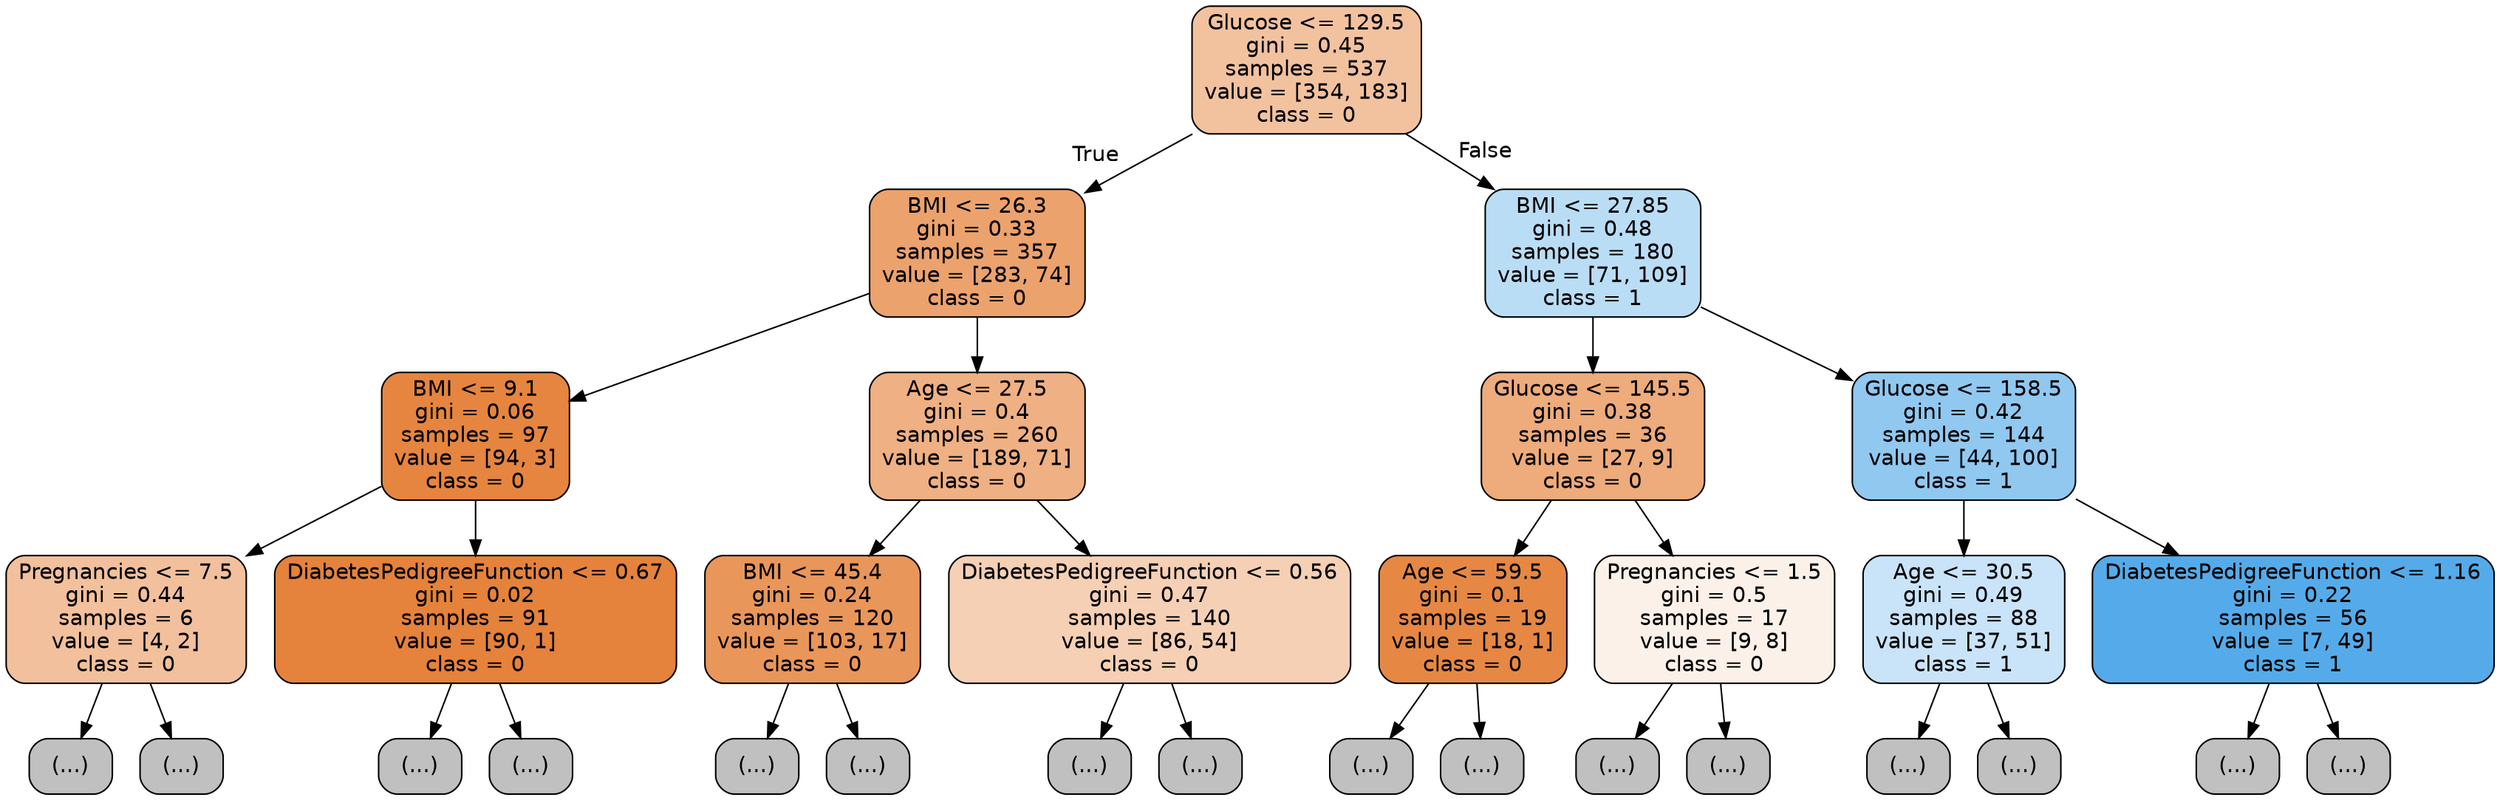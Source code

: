 digraph Tree {
node [shape=box, style="filled, rounded", color="black", fontname="helvetica"] ;
edge [fontname="helvetica"] ;
0 [label="Glucose <= 129.5\ngini = 0.45\nsamples = 537\nvalue = [354, 183]\nclass = 0", fillcolor="#f2c29f"] ;
1 [label="BMI <= 26.3\ngini = 0.33\nsamples = 357\nvalue = [283, 74]\nclass = 0", fillcolor="#eca26d"] ;
0 -> 1 [labeldistance=2.5, labelangle=45, headlabel="True"] ;
2 [label="BMI <= 9.1\ngini = 0.06\nsamples = 97\nvalue = [94, 3]\nclass = 0", fillcolor="#e6853f"] ;
1 -> 2 ;
3 [label="Pregnancies <= 7.5\ngini = 0.44\nsamples = 6\nvalue = [4, 2]\nclass = 0", fillcolor="#f2c09c"] ;
2 -> 3 ;
4 [label="(...)", fillcolor="#C0C0C0"] ;
3 -> 4 ;
5 [label="(...)", fillcolor="#C0C0C0"] ;
3 -> 5 ;
6 [label="DiabetesPedigreeFunction <= 0.67\ngini = 0.02\nsamples = 91\nvalue = [90, 1]\nclass = 0", fillcolor="#e5823b"] ;
2 -> 6 ;
7 [label="(...)", fillcolor="#C0C0C0"] ;
6 -> 7 ;
8 [label="(...)", fillcolor="#C0C0C0"] ;
6 -> 8 ;
11 [label="Age <= 27.5\ngini = 0.4\nsamples = 260\nvalue = [189, 71]\nclass = 0", fillcolor="#efb083"] ;
1 -> 11 ;
12 [label="BMI <= 45.4\ngini = 0.24\nsamples = 120\nvalue = [103, 17]\nclass = 0", fillcolor="#e9965a"] ;
11 -> 12 ;
13 [label="(...)", fillcolor="#C0C0C0"] ;
12 -> 13 ;
48 [label="(...)", fillcolor="#C0C0C0"] ;
12 -> 48 ;
51 [label="DiabetesPedigreeFunction <= 0.56\ngini = 0.47\nsamples = 140\nvalue = [86, 54]\nclass = 0", fillcolor="#f5d0b5"] ;
11 -> 51 ;
52 [label="(...)", fillcolor="#C0C0C0"] ;
51 -> 52 ;
87 [label="(...)", fillcolor="#C0C0C0"] ;
51 -> 87 ;
102 [label="BMI <= 27.85\ngini = 0.48\nsamples = 180\nvalue = [71, 109]\nclass = 1", fillcolor="#baddf6"] ;
0 -> 102 [labeldistance=2.5, labelangle=-45, headlabel="False"] ;
103 [label="Glucose <= 145.5\ngini = 0.38\nsamples = 36\nvalue = [27, 9]\nclass = 0", fillcolor="#eeab7b"] ;
102 -> 103 ;
104 [label="Age <= 59.5\ngini = 0.1\nsamples = 19\nvalue = [18, 1]\nclass = 0", fillcolor="#e68844"] ;
103 -> 104 ;
105 [label="(...)", fillcolor="#C0C0C0"] ;
104 -> 105 ;
106 [label="(...)", fillcolor="#C0C0C0"] ;
104 -> 106 ;
109 [label="Pregnancies <= 1.5\ngini = 0.5\nsamples = 17\nvalue = [9, 8]\nclass = 0", fillcolor="#fcf1e9"] ;
103 -> 109 ;
110 [label="(...)", fillcolor="#C0C0C0"] ;
109 -> 110 ;
111 [label="(...)", fillcolor="#C0C0C0"] ;
109 -> 111 ;
118 [label="Glucose <= 158.5\ngini = 0.42\nsamples = 144\nvalue = [44, 100]\nclass = 1", fillcolor="#90c8f0"] ;
102 -> 118 ;
119 [label="Age <= 30.5\ngini = 0.49\nsamples = 88\nvalue = [37, 51]\nclass = 1", fillcolor="#c9e4f8"] ;
118 -> 119 ;
120 [label="(...)", fillcolor="#C0C0C0"] ;
119 -> 120 ;
145 [label="(...)", fillcolor="#C0C0C0"] ;
119 -> 145 ;
172 [label="DiabetesPedigreeFunction <= 1.16\ngini = 0.22\nsamples = 56\nvalue = [7, 49]\nclass = 1", fillcolor="#55abe9"] ;
118 -> 172 ;
173 [label="(...)", fillcolor="#C0C0C0"] ;
172 -> 173 ;
188 [label="(...)", fillcolor="#C0C0C0"] ;
172 -> 188 ;
}
